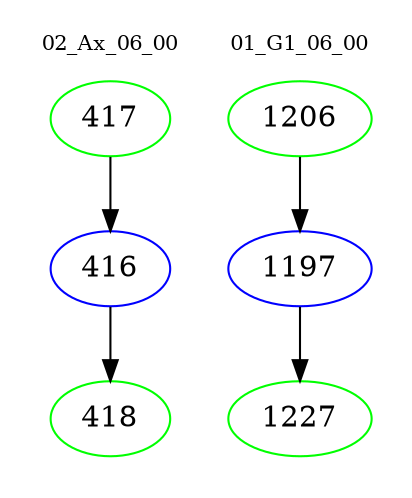 digraph{
subgraph cluster_0 {
color = white
label = "02_Ax_06_00";
fontsize=10;
T0_417 [label="417", color="green"]
T0_417 -> T0_416 [color="black"]
T0_416 [label="416", color="blue"]
T0_416 -> T0_418 [color="black"]
T0_418 [label="418", color="green"]
}
subgraph cluster_1 {
color = white
label = "01_G1_06_00";
fontsize=10;
T1_1206 [label="1206", color="green"]
T1_1206 -> T1_1197 [color="black"]
T1_1197 [label="1197", color="blue"]
T1_1197 -> T1_1227 [color="black"]
T1_1227 [label="1227", color="green"]
}
}
